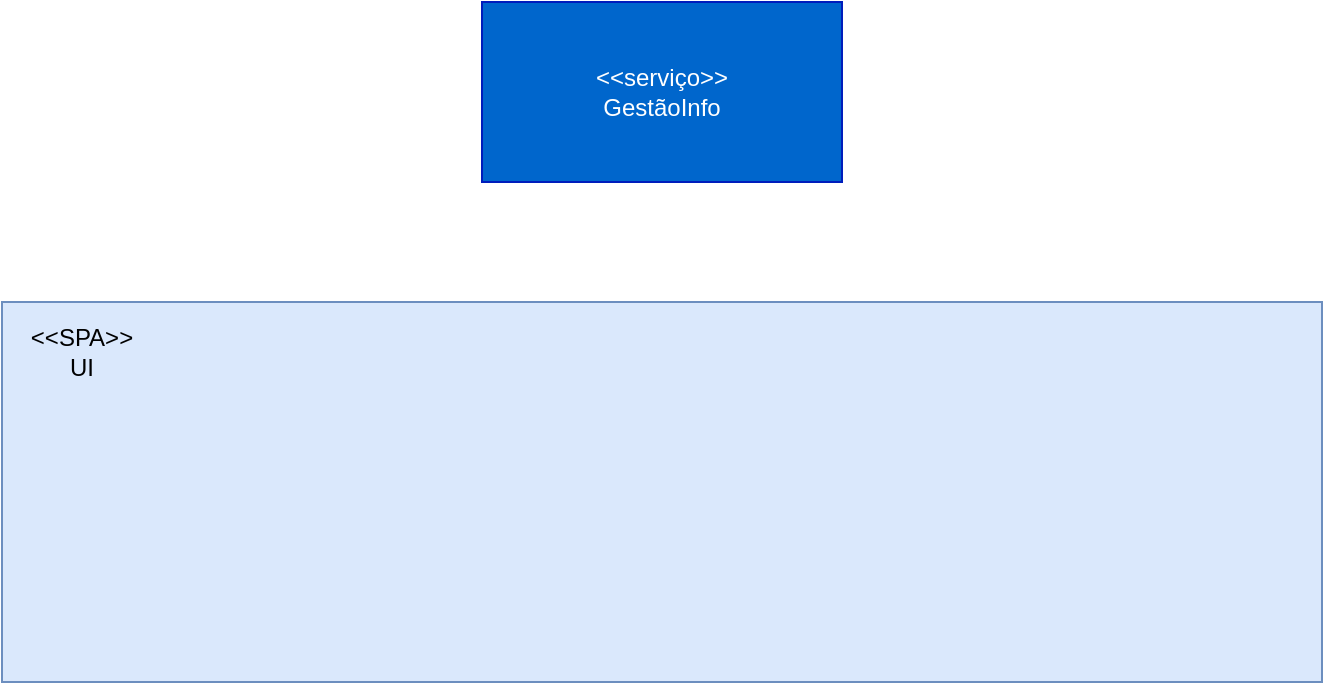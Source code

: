 <mxfile version="22.0.8" type="device">
  <diagram name="Página-1" id="VhisjeJg-uqaOqlf25Oy">
    <mxGraphModel dx="472" dy="744" grid="1" gridSize="10" guides="1" tooltips="1" connect="1" arrows="1" fold="1" page="1" pageScale="1" pageWidth="827" pageHeight="1169" math="0" shadow="0">
      <root>
        <mxCell id="0" />
        <mxCell id="1" parent="0" />
        <mxCell id="wWQ6sx1EbPbGWh6QyXlS-2" value="&amp;lt;&amp;lt;serviço&amp;gt;&amp;gt;&lt;br&gt;GestãoInfo" style="rounded=0;whiteSpace=wrap;html=1;fillColor=#0066CC;strokeColor=#001DBC;fontColor=#ffffff;" parent="1" vertex="1">
          <mxGeometry x="340" y="190" width="180" height="90" as="geometry" />
        </mxCell>
        <mxCell id="wWQ6sx1EbPbGWh6QyXlS-3" value="" style="rounded=0;whiteSpace=wrap;html=1;fillColor=#dae8fc;strokeColor=#6c8ebf;" parent="1" vertex="1">
          <mxGeometry x="100" y="340" width="660" height="190" as="geometry" />
        </mxCell>
        <mxCell id="wWQ6sx1EbPbGWh6QyXlS-5" value="&amp;lt;&amp;lt;SPA&amp;gt;&amp;gt;&lt;br&gt;UI" style="text;html=1;strokeColor=none;fillColor=none;align=center;verticalAlign=middle;whiteSpace=wrap;rounded=0;" parent="1" vertex="1">
          <mxGeometry x="110" y="350" width="60" height="30" as="geometry" />
        </mxCell>
      </root>
    </mxGraphModel>
  </diagram>
</mxfile>
